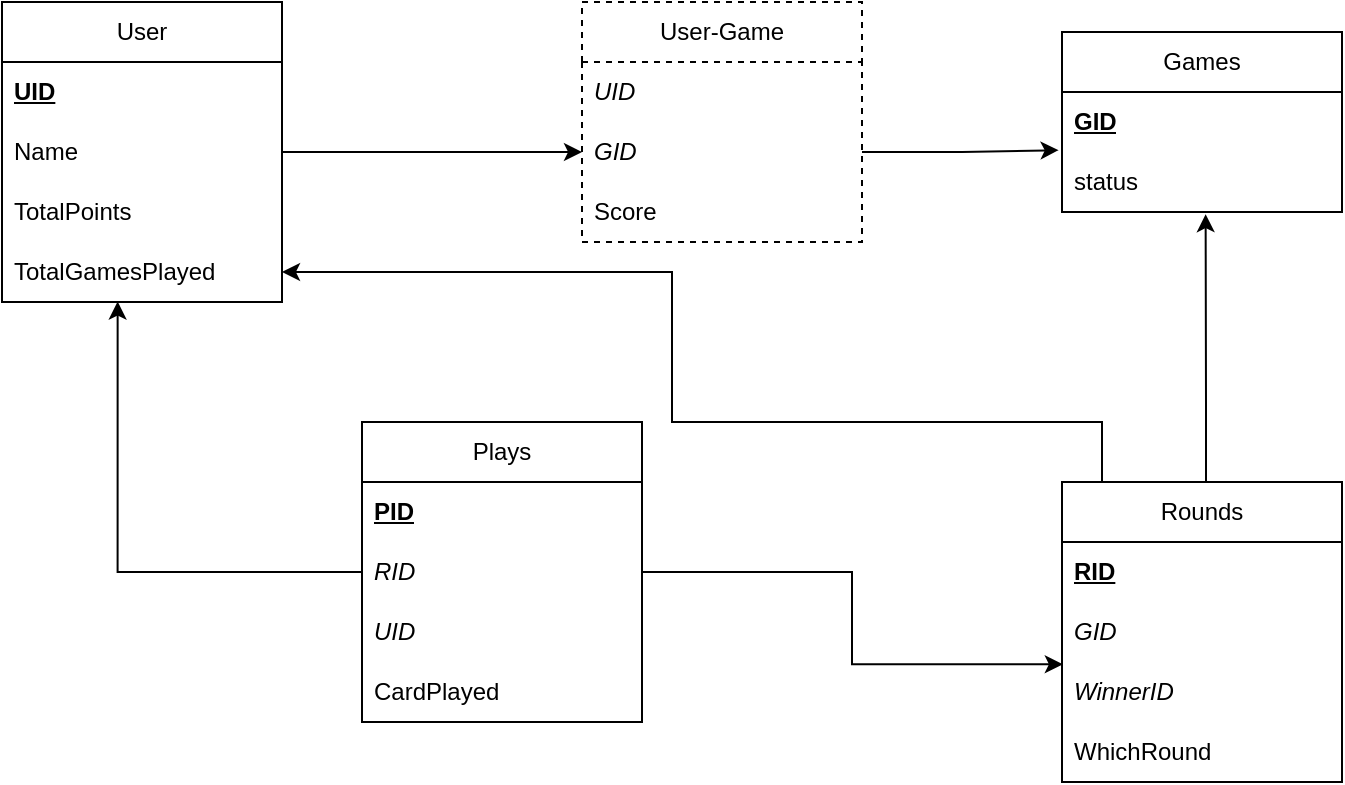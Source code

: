 <mxfile version="26.2.14">
  <diagram name="Seite-1" id="dFbSMXc6fz2Mnun-Ybh3">
    <mxGraphModel dx="1554" dy="815" grid="1" gridSize="10" guides="1" tooltips="1" connect="1" arrows="1" fold="1" page="1" pageScale="1" pageWidth="827" pageHeight="1169" math="0" shadow="0">
      <root>
        <mxCell id="0" />
        <mxCell id="1" parent="0" />
        <mxCell id="9XUZzcnpcV7b9COQpoJ3-1" value="User" style="swimlane;fontStyle=0;childLayout=stackLayout;horizontal=1;startSize=30;horizontalStack=0;resizeParent=1;resizeParentMax=0;resizeLast=0;collapsible=1;marginBottom=0;whiteSpace=wrap;html=1;" vertex="1" parent="1">
          <mxGeometry x="70" y="30" width="140" height="150" as="geometry" />
        </mxCell>
        <mxCell id="9XUZzcnpcV7b9COQpoJ3-2" value="&lt;b&gt;&lt;u&gt;UID&lt;/u&gt;&lt;/b&gt;" style="text;strokeColor=none;fillColor=none;align=left;verticalAlign=middle;spacingLeft=4;spacingRight=4;overflow=hidden;points=[[0,0.5],[1,0.5]];portConstraint=eastwest;rotatable=0;whiteSpace=wrap;html=1;" vertex="1" parent="9XUZzcnpcV7b9COQpoJ3-1">
          <mxGeometry y="30" width="140" height="30" as="geometry" />
        </mxCell>
        <mxCell id="9XUZzcnpcV7b9COQpoJ3-3" value="Name" style="text;strokeColor=none;fillColor=none;align=left;verticalAlign=middle;spacingLeft=4;spacingRight=4;overflow=hidden;points=[[0,0.5],[1,0.5]];portConstraint=eastwest;rotatable=0;whiteSpace=wrap;html=1;" vertex="1" parent="9XUZzcnpcV7b9COQpoJ3-1">
          <mxGeometry y="60" width="140" height="30" as="geometry" />
        </mxCell>
        <mxCell id="9XUZzcnpcV7b9COQpoJ3-19" value="TotalPoints" style="text;strokeColor=none;fillColor=none;align=left;verticalAlign=middle;spacingLeft=4;spacingRight=4;overflow=hidden;points=[[0,0.5],[1,0.5]];portConstraint=eastwest;rotatable=0;whiteSpace=wrap;html=1;" vertex="1" parent="9XUZzcnpcV7b9COQpoJ3-1">
          <mxGeometry y="90" width="140" height="30" as="geometry" />
        </mxCell>
        <mxCell id="9XUZzcnpcV7b9COQpoJ3-20" value="TotalGamesPlayed" style="text;strokeColor=none;fillColor=none;align=left;verticalAlign=middle;spacingLeft=4;spacingRight=4;overflow=hidden;points=[[0,0.5],[1,0.5]];portConstraint=eastwest;rotatable=0;whiteSpace=wrap;html=1;" vertex="1" parent="9XUZzcnpcV7b9COQpoJ3-1">
          <mxGeometry y="120" width="140" height="30" as="geometry" />
        </mxCell>
        <mxCell id="9XUZzcnpcV7b9COQpoJ3-5" value="Games" style="swimlane;fontStyle=0;childLayout=stackLayout;horizontal=1;startSize=30;horizontalStack=0;resizeParent=1;resizeParentMax=0;resizeLast=0;collapsible=1;marginBottom=0;whiteSpace=wrap;html=1;" vertex="1" parent="1">
          <mxGeometry x="600" y="45" width="140" height="90" as="geometry" />
        </mxCell>
        <mxCell id="9XUZzcnpcV7b9COQpoJ3-6" value="&lt;u&gt;GID&lt;/u&gt;" style="text;strokeColor=none;fillColor=none;align=left;verticalAlign=middle;spacingLeft=4;spacingRight=4;overflow=hidden;points=[[0,0.5],[1,0.5]];portConstraint=eastwest;rotatable=0;whiteSpace=wrap;html=1;fontStyle=1" vertex="1" parent="9XUZzcnpcV7b9COQpoJ3-5">
          <mxGeometry y="30" width="140" height="30" as="geometry" />
        </mxCell>
        <mxCell id="9XUZzcnpcV7b9COQpoJ3-7" value="status" style="text;strokeColor=none;fillColor=none;align=left;verticalAlign=middle;spacingLeft=4;spacingRight=4;overflow=hidden;points=[[0,0.5],[1,0.5]];portConstraint=eastwest;rotatable=0;whiteSpace=wrap;html=1;" vertex="1" parent="9XUZzcnpcV7b9COQpoJ3-5">
          <mxGeometry y="60" width="140" height="30" as="geometry" />
        </mxCell>
        <mxCell id="9XUZzcnpcV7b9COQpoJ3-9" value="User-Game" style="swimlane;fontStyle=0;childLayout=stackLayout;horizontal=1;startSize=30;horizontalStack=0;resizeParent=1;resizeParentMax=0;resizeLast=0;collapsible=1;marginBottom=0;whiteSpace=wrap;html=1;dashed=1;" vertex="1" parent="1">
          <mxGeometry x="360" y="30" width="140" height="120" as="geometry" />
        </mxCell>
        <mxCell id="9XUZzcnpcV7b9COQpoJ3-10" value="UID" style="text;strokeColor=none;fillColor=none;align=left;verticalAlign=middle;spacingLeft=4;spacingRight=4;overflow=hidden;points=[[0,0.5],[1,0.5]];portConstraint=eastwest;rotatable=0;whiteSpace=wrap;html=1;fontStyle=2" vertex="1" parent="9XUZzcnpcV7b9COQpoJ3-9">
          <mxGeometry y="30" width="140" height="30" as="geometry" />
        </mxCell>
        <mxCell id="9XUZzcnpcV7b9COQpoJ3-11" value="&lt;i&gt;GID&lt;/i&gt;" style="text;strokeColor=none;fillColor=none;align=left;verticalAlign=middle;spacingLeft=4;spacingRight=4;overflow=hidden;points=[[0,0.5],[1,0.5]];portConstraint=eastwest;rotatable=0;whiteSpace=wrap;html=1;" vertex="1" parent="9XUZzcnpcV7b9COQpoJ3-9">
          <mxGeometry y="60" width="140" height="30" as="geometry" />
        </mxCell>
        <mxCell id="9XUZzcnpcV7b9COQpoJ3-12" value="Score" style="text;strokeColor=none;fillColor=none;align=left;verticalAlign=middle;spacingLeft=4;spacingRight=4;overflow=hidden;points=[[0,0.5],[1,0.5]];portConstraint=eastwest;rotatable=0;whiteSpace=wrap;html=1;" vertex="1" parent="9XUZzcnpcV7b9COQpoJ3-9">
          <mxGeometry y="90" width="140" height="30" as="geometry" />
        </mxCell>
        <mxCell id="9XUZzcnpcV7b9COQpoJ3-13" value="Rounds" style="swimlane;fontStyle=0;childLayout=stackLayout;horizontal=1;startSize=30;horizontalStack=0;resizeParent=1;resizeParentMax=0;resizeLast=0;collapsible=1;marginBottom=0;whiteSpace=wrap;html=1;" vertex="1" parent="1">
          <mxGeometry x="600" y="270" width="140" height="150" as="geometry" />
        </mxCell>
        <mxCell id="9XUZzcnpcV7b9COQpoJ3-14" value="&lt;b&gt;&lt;u&gt;RID&lt;/u&gt;&lt;/b&gt;" style="text;strokeColor=none;fillColor=none;align=left;verticalAlign=middle;spacingLeft=4;spacingRight=4;overflow=hidden;points=[[0,0.5],[1,0.5]];portConstraint=eastwest;rotatable=0;whiteSpace=wrap;html=1;" vertex="1" parent="9XUZzcnpcV7b9COQpoJ3-13">
          <mxGeometry y="30" width="140" height="30" as="geometry" />
        </mxCell>
        <mxCell id="9XUZzcnpcV7b9COQpoJ3-15" value="&lt;i&gt;GID&lt;/i&gt;" style="text;strokeColor=none;fillColor=none;align=left;verticalAlign=middle;spacingLeft=4;spacingRight=4;overflow=hidden;points=[[0,0.5],[1,0.5]];portConstraint=eastwest;rotatable=0;whiteSpace=wrap;html=1;" vertex="1" parent="9XUZzcnpcV7b9COQpoJ3-13">
          <mxGeometry y="60" width="140" height="30" as="geometry" />
        </mxCell>
        <mxCell id="9XUZzcnpcV7b9COQpoJ3-23" value="&lt;i&gt;WinnerID&lt;/i&gt;" style="text;strokeColor=none;fillColor=none;align=left;verticalAlign=middle;spacingLeft=4;spacingRight=4;overflow=hidden;points=[[0,0.5],[1,0.5]];portConstraint=eastwest;rotatable=0;whiteSpace=wrap;html=1;" vertex="1" parent="9XUZzcnpcV7b9COQpoJ3-13">
          <mxGeometry y="90" width="140" height="30" as="geometry" />
        </mxCell>
        <mxCell id="9XUZzcnpcV7b9COQpoJ3-27" value="WhichRound" style="text;strokeColor=none;fillColor=none;align=left;verticalAlign=middle;spacingLeft=4;spacingRight=4;overflow=hidden;points=[[0,0.5],[1,0.5]];portConstraint=eastwest;rotatable=0;whiteSpace=wrap;html=1;" vertex="1" parent="9XUZzcnpcV7b9COQpoJ3-13">
          <mxGeometry y="120" width="140" height="30" as="geometry" />
        </mxCell>
        <mxCell id="9XUZzcnpcV7b9COQpoJ3-16" value="Plays" style="swimlane;fontStyle=0;childLayout=stackLayout;horizontal=1;startSize=30;horizontalStack=0;resizeParent=1;resizeParentMax=0;resizeLast=0;collapsible=1;marginBottom=0;whiteSpace=wrap;html=1;" vertex="1" parent="1">
          <mxGeometry x="250" y="240" width="140" height="150" as="geometry" />
        </mxCell>
        <mxCell id="9XUZzcnpcV7b9COQpoJ3-17" value="&lt;b&gt;&lt;u&gt;PID&lt;/u&gt;&lt;/b&gt;" style="text;strokeColor=none;fillColor=none;align=left;verticalAlign=middle;spacingLeft=4;spacingRight=4;overflow=hidden;points=[[0,0.5],[1,0.5]];portConstraint=eastwest;rotatable=0;whiteSpace=wrap;html=1;" vertex="1" parent="9XUZzcnpcV7b9COQpoJ3-16">
          <mxGeometry y="30" width="140" height="30" as="geometry" />
        </mxCell>
        <mxCell id="9XUZzcnpcV7b9COQpoJ3-18" value="&lt;i&gt;RID&lt;/i&gt;" style="text;strokeColor=none;fillColor=none;align=left;verticalAlign=middle;spacingLeft=4;spacingRight=4;overflow=hidden;points=[[0,0.5],[1,0.5]];portConstraint=eastwest;rotatable=0;whiteSpace=wrap;html=1;" vertex="1" parent="9XUZzcnpcV7b9COQpoJ3-16">
          <mxGeometry y="60" width="140" height="30" as="geometry" />
        </mxCell>
        <mxCell id="9XUZzcnpcV7b9COQpoJ3-26" value="&lt;i&gt;UID&lt;/i&gt;" style="text;strokeColor=none;fillColor=none;align=left;verticalAlign=middle;spacingLeft=4;spacingRight=4;overflow=hidden;points=[[0,0.5],[1,0.5]];portConstraint=eastwest;rotatable=0;whiteSpace=wrap;html=1;" vertex="1" parent="9XUZzcnpcV7b9COQpoJ3-16">
          <mxGeometry y="90" width="140" height="30" as="geometry" />
        </mxCell>
        <mxCell id="9XUZzcnpcV7b9COQpoJ3-25" value="CardPlayed" style="text;strokeColor=none;fillColor=none;align=left;verticalAlign=middle;spacingLeft=4;spacingRight=4;overflow=hidden;points=[[0,0.5],[1,0.5]];portConstraint=eastwest;rotatable=0;whiteSpace=wrap;html=1;" vertex="1" parent="9XUZzcnpcV7b9COQpoJ3-16">
          <mxGeometry y="120" width="140" height="30" as="geometry" />
        </mxCell>
        <mxCell id="9XUZzcnpcV7b9COQpoJ3-28" style="edgeStyle=orthogonalEdgeStyle;rounded=0;orthogonalLoop=1;jettySize=auto;html=1;entryX=0;entryY=0.5;entryDx=0;entryDy=0;" edge="1" parent="1" source="9XUZzcnpcV7b9COQpoJ3-3" target="9XUZzcnpcV7b9COQpoJ3-11">
          <mxGeometry relative="1" as="geometry" />
        </mxCell>
        <mxCell id="9XUZzcnpcV7b9COQpoJ3-31" style="edgeStyle=orthogonalEdgeStyle;rounded=0;orthogonalLoop=1;jettySize=auto;html=1;entryX=-0.012;entryY=-0.031;entryDx=0;entryDy=0;entryPerimeter=0;" edge="1" parent="1" source="9XUZzcnpcV7b9COQpoJ3-11" target="9XUZzcnpcV7b9COQpoJ3-7">
          <mxGeometry relative="1" as="geometry">
            <Array as="points">
              <mxPoint x="550" y="105" />
              <mxPoint x="550" y="104" />
            </Array>
          </mxGeometry>
        </mxCell>
        <mxCell id="9XUZzcnpcV7b9COQpoJ3-32" style="edgeStyle=orthogonalEdgeStyle;rounded=0;orthogonalLoop=1;jettySize=auto;html=1;entryX=0.513;entryY=1.036;entryDx=0;entryDy=0;entryPerimeter=0;" edge="1" parent="1" source="9XUZzcnpcV7b9COQpoJ3-13" target="9XUZzcnpcV7b9COQpoJ3-7">
          <mxGeometry relative="1" as="geometry">
            <Array as="points">
              <mxPoint x="672" y="230" />
              <mxPoint x="672" y="230" />
            </Array>
          </mxGeometry>
        </mxCell>
        <mxCell id="9XUZzcnpcV7b9COQpoJ3-33" style="edgeStyle=orthogonalEdgeStyle;rounded=0;orthogonalLoop=1;jettySize=auto;html=1;entryX=0.003;entryY=1.038;entryDx=0;entryDy=0;entryPerimeter=0;" edge="1" parent="1" source="9XUZzcnpcV7b9COQpoJ3-18" target="9XUZzcnpcV7b9COQpoJ3-15">
          <mxGeometry relative="1" as="geometry" />
        </mxCell>
        <mxCell id="9XUZzcnpcV7b9COQpoJ3-34" style="edgeStyle=orthogonalEdgeStyle;rounded=0;orthogonalLoop=1;jettySize=auto;html=1;entryX=0.413;entryY=0.993;entryDx=0;entryDy=0;entryPerimeter=0;exitX=0;exitY=0.5;exitDx=0;exitDy=0;" edge="1" parent="1" source="9XUZzcnpcV7b9COQpoJ3-18" target="9XUZzcnpcV7b9COQpoJ3-20">
          <mxGeometry relative="1" as="geometry" />
        </mxCell>
        <mxCell id="9XUZzcnpcV7b9COQpoJ3-35" style="edgeStyle=orthogonalEdgeStyle;rounded=0;orthogonalLoop=1;jettySize=auto;html=1;" edge="1" parent="1" target="9XUZzcnpcV7b9COQpoJ3-20">
          <mxGeometry relative="1" as="geometry">
            <mxPoint x="670" y="270" as="sourcePoint" />
            <Array as="points">
              <mxPoint x="620" y="270" />
              <mxPoint x="620" y="240" />
              <mxPoint x="405" y="240" />
              <mxPoint x="405" y="165" />
            </Array>
          </mxGeometry>
        </mxCell>
      </root>
    </mxGraphModel>
  </diagram>
</mxfile>
